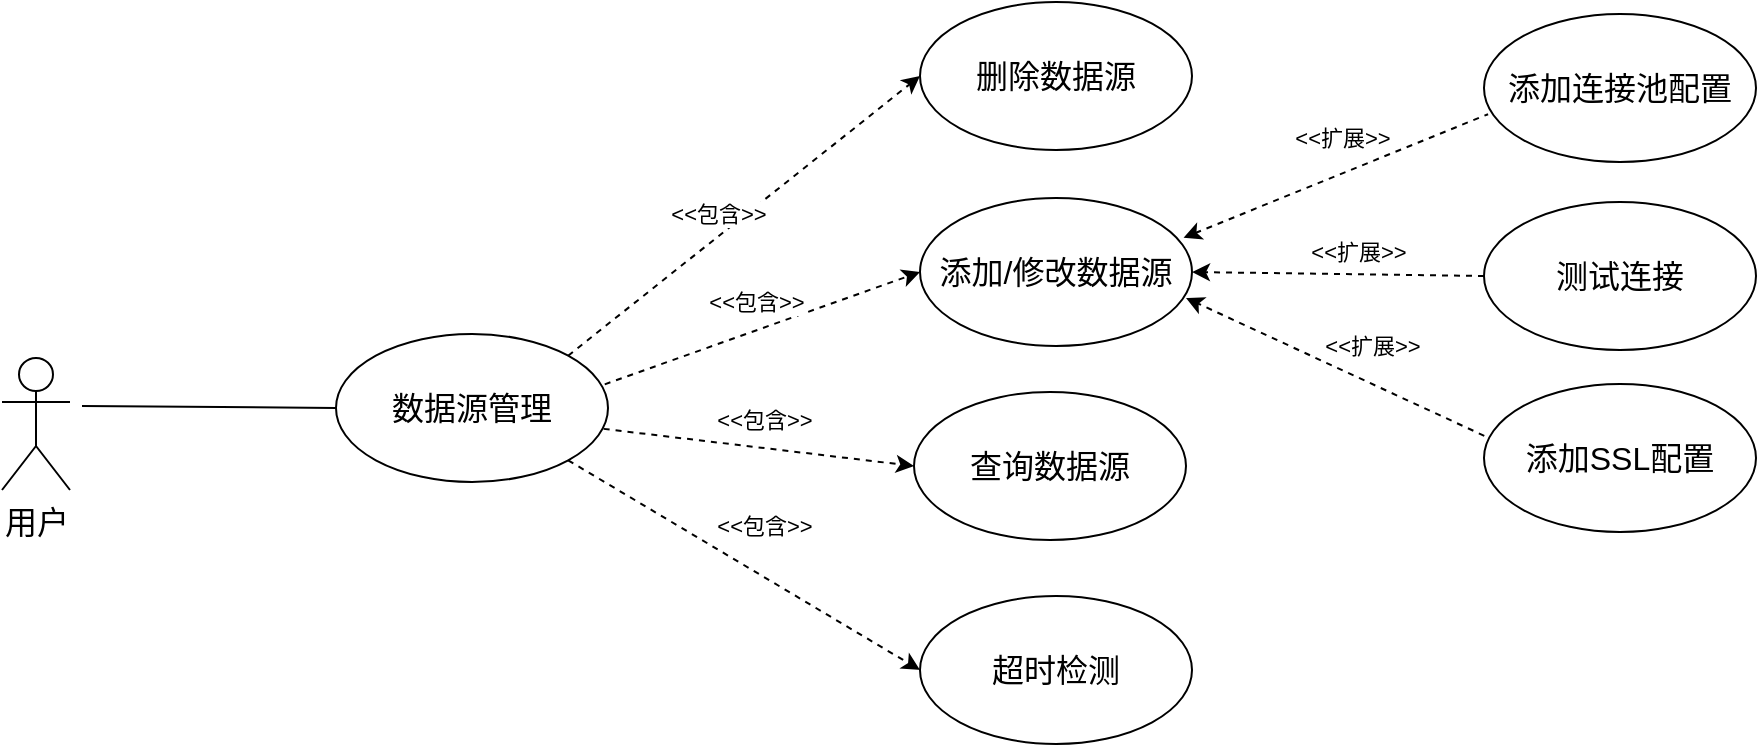 <mxfile version="22.1.18" type="github">
  <diagram name="第 1 页" id="d2w47dnHY5x7jz4g65f2">
    <mxGraphModel dx="1000" dy="539" grid="0" gridSize="10" guides="1" tooltips="1" connect="1" arrows="1" fold="1" page="1" pageScale="1" pageWidth="3300" pageHeight="4681" math="0" shadow="0">
      <root>
        <mxCell id="0" />
        <mxCell id="1" parent="0" />
        <mxCell id="noPxRsttLBg4zywBaVQB-3" style="rounded=0;orthogonalLoop=1;jettySize=auto;html=1;entryX=0;entryY=0.5;entryDx=0;entryDy=0;endArrow=none;endFill=0;" edge="1" parent="1" target="noPxRsttLBg4zywBaVQB-2">
          <mxGeometry relative="1" as="geometry">
            <mxPoint x="450" y="433" as="sourcePoint" />
          </mxGeometry>
        </mxCell>
        <mxCell id="noPxRsttLBg4zywBaVQB-1" value="&lt;font style=&quot;font-size: 16px;&quot;&gt;用户&lt;/font&gt;" style="shape=umlActor;verticalLabelPosition=bottom;verticalAlign=top;html=1;" vertex="1" parent="1">
          <mxGeometry x="410" y="409" width="34" height="66" as="geometry" />
        </mxCell>
        <mxCell id="noPxRsttLBg4zywBaVQB-6" style="rounded=0;orthogonalLoop=1;jettySize=auto;html=1;exitX=1;exitY=0;exitDx=0;exitDy=0;entryX=0;entryY=0.5;entryDx=0;entryDy=0;dashed=1;" edge="1" parent="1" source="noPxRsttLBg4zywBaVQB-2" target="noPxRsttLBg4zywBaVQB-4">
          <mxGeometry relative="1" as="geometry" />
        </mxCell>
        <mxCell id="noPxRsttLBg4zywBaVQB-7" value="&amp;lt;&amp;lt;包含&amp;gt;&amp;gt;" style="edgeLabel;html=1;align=center;verticalAlign=middle;resizable=0;points=[];" vertex="1" connectable="0" parent="noPxRsttLBg4zywBaVQB-6">
          <mxGeometry x="-0.098" y="3" relative="1" as="geometry">
            <mxPoint x="-3" y="-6" as="offset" />
          </mxGeometry>
        </mxCell>
        <mxCell id="noPxRsttLBg4zywBaVQB-20" style="rounded=0;orthogonalLoop=1;jettySize=auto;html=1;exitX=0.984;exitY=0.641;exitDx=0;exitDy=0;entryX=0;entryY=0.5;entryDx=0;entryDy=0;dashed=1;exitPerimeter=0;" edge="1" parent="1" source="noPxRsttLBg4zywBaVQB-2" target="noPxRsttLBg4zywBaVQB-19">
          <mxGeometry relative="1" as="geometry" />
        </mxCell>
        <mxCell id="noPxRsttLBg4zywBaVQB-2" value="&lt;font style=&quot;font-size: 16px;&quot;&gt;数据源管理&lt;/font&gt;" style="ellipse;whiteSpace=wrap;html=1;" vertex="1" parent="1">
          <mxGeometry x="577" y="397" width="136" height="74" as="geometry" />
        </mxCell>
        <mxCell id="noPxRsttLBg4zywBaVQB-4" value="&lt;span style=&quot;font-size: 16px;&quot;&gt;删除数据源&lt;/span&gt;" style="ellipse;whiteSpace=wrap;html=1;" vertex="1" parent="1">
          <mxGeometry x="869" y="231" width="136" height="74" as="geometry" />
        </mxCell>
        <mxCell id="noPxRsttLBg4zywBaVQB-28" style="rounded=0;orthogonalLoop=1;jettySize=auto;html=1;exitX=0.969;exitY=0.269;exitDx=0;exitDy=0;entryX=0.015;entryY=0.677;entryDx=0;entryDy=0;exitPerimeter=0;entryPerimeter=0;startArrow=classic;startFill=1;endArrow=none;endFill=0;dashed=1;" edge="1" parent="1" source="noPxRsttLBg4zywBaVQB-5" target="noPxRsttLBg4zywBaVQB-27">
          <mxGeometry relative="1" as="geometry" />
        </mxCell>
        <mxCell id="noPxRsttLBg4zywBaVQB-5" value="&lt;span style=&quot;font-size: 16px;&quot;&gt;添加/修改数据源&lt;/span&gt;" style="ellipse;whiteSpace=wrap;html=1;" vertex="1" parent="1">
          <mxGeometry x="869" y="329" width="136" height="74" as="geometry" />
        </mxCell>
        <mxCell id="noPxRsttLBg4zywBaVQB-9" style="rounded=0;orthogonalLoop=1;jettySize=auto;html=1;exitX=0.988;exitY=0.34;exitDx=0;exitDy=0;entryX=0;entryY=0.5;entryDx=0;entryDy=0;dashed=1;exitPerimeter=0;" edge="1" parent="1" source="noPxRsttLBg4zywBaVQB-2" target="noPxRsttLBg4zywBaVQB-5">
          <mxGeometry relative="1" as="geometry">
            <mxPoint x="703" y="418" as="sourcePoint" />
            <mxPoint x="846" y="335" as="targetPoint" />
          </mxGeometry>
        </mxCell>
        <mxCell id="noPxRsttLBg4zywBaVQB-10" value="&amp;lt;&amp;lt;包含&amp;gt;&amp;gt;" style="edgeLabel;html=1;align=center;verticalAlign=middle;resizable=0;points=[];" vertex="1" connectable="0" parent="noPxRsttLBg4zywBaVQB-9">
          <mxGeometry x="-0.098" y="3" relative="1" as="geometry">
            <mxPoint x="5" y="-13" as="offset" />
          </mxGeometry>
        </mxCell>
        <mxCell id="noPxRsttLBg4zywBaVQB-15" value="&lt;span style=&quot;font-size: 16px;&quot;&gt;测试连接&lt;/span&gt;" style="ellipse;whiteSpace=wrap;html=1;" vertex="1" parent="1">
          <mxGeometry x="1151" y="331" width="136" height="74" as="geometry" />
        </mxCell>
        <mxCell id="noPxRsttLBg4zywBaVQB-17" style="rounded=0;orthogonalLoop=1;jettySize=auto;html=1;dashed=1;exitX=0;exitY=0.5;exitDx=0;exitDy=0;entryX=1;entryY=0.5;entryDx=0;entryDy=0;" edge="1" parent="1" source="noPxRsttLBg4zywBaVQB-15" target="noPxRsttLBg4zywBaVQB-5">
          <mxGeometry relative="1" as="geometry">
            <mxPoint x="1058" y="492" as="sourcePoint" />
            <mxPoint x="970" y="467" as="targetPoint" />
          </mxGeometry>
        </mxCell>
        <mxCell id="noPxRsttLBg4zywBaVQB-18" value="&amp;lt;&amp;lt;扩展&amp;gt;&amp;gt;" style="edgeLabel;html=1;align=center;verticalAlign=middle;resizable=0;points=[];" vertex="1" connectable="0" parent="1">
          <mxGeometry x="865.995" y="408.998" as="geometry">
            <mxPoint x="222" y="-53" as="offset" />
          </mxGeometry>
        </mxCell>
        <mxCell id="noPxRsttLBg4zywBaVQB-19" value="&lt;span style=&quot;font-size: 16px;&quot;&gt;查询数据源&lt;/span&gt;" style="ellipse;whiteSpace=wrap;html=1;" vertex="1" parent="1">
          <mxGeometry x="866" y="426" width="136" height="74" as="geometry" />
        </mxCell>
        <mxCell id="noPxRsttLBg4zywBaVQB-21" value="&lt;span style=&quot;font-size: 16px;&quot;&gt;超时检测&lt;/span&gt;" style="ellipse;whiteSpace=wrap;html=1;" vertex="1" parent="1">
          <mxGeometry x="869" y="528" width="136" height="74" as="geometry" />
        </mxCell>
        <mxCell id="noPxRsttLBg4zywBaVQB-24" value="&amp;lt;&amp;lt;包含&amp;gt;&amp;gt;" style="edgeLabel;html=1;align=center;verticalAlign=middle;resizable=0;points=[];" vertex="1" connectable="0" parent="1">
          <mxGeometry x="774.995" y="436.998" as="geometry">
            <mxPoint x="16" y="3" as="offset" />
          </mxGeometry>
        </mxCell>
        <mxCell id="noPxRsttLBg4zywBaVQB-25" style="rounded=0;orthogonalLoop=1;jettySize=auto;html=1;entryX=0;entryY=0.5;entryDx=0;entryDy=0;dashed=1;exitX=1;exitY=1;exitDx=0;exitDy=0;" edge="1" parent="1" source="noPxRsttLBg4zywBaVQB-2" target="noPxRsttLBg4zywBaVQB-21">
          <mxGeometry relative="1" as="geometry">
            <mxPoint x="703" y="470" as="sourcePoint" />
            <mxPoint x="848" y="573" as="targetPoint" />
          </mxGeometry>
        </mxCell>
        <mxCell id="noPxRsttLBg4zywBaVQB-26" value="&amp;lt;&amp;lt;包含&amp;gt;&amp;gt;" style="edgeLabel;html=1;align=center;verticalAlign=middle;resizable=0;points=[];" vertex="1" connectable="0" parent="1">
          <mxGeometry x="774.995" y="489.998" as="geometry">
            <mxPoint x="16" y="3" as="offset" />
          </mxGeometry>
        </mxCell>
        <mxCell id="noPxRsttLBg4zywBaVQB-27" value="&lt;span style=&quot;font-size: 16px;&quot;&gt;添加连接池配置&lt;/span&gt;" style="ellipse;whiteSpace=wrap;html=1;" vertex="1" parent="1">
          <mxGeometry x="1151" y="237" width="136" height="74" as="geometry" />
        </mxCell>
        <mxCell id="noPxRsttLBg4zywBaVQB-30" value="&amp;lt;&amp;lt;扩展&amp;gt;&amp;gt;" style="edgeLabel;html=1;align=center;verticalAlign=middle;resizable=0;points=[];" vertex="1" connectable="0" parent="1">
          <mxGeometry x="857.995" y="351.998" as="geometry">
            <mxPoint x="222" y="-53" as="offset" />
          </mxGeometry>
        </mxCell>
        <mxCell id="noPxRsttLBg4zywBaVQB-31" value="&lt;span style=&quot;font-size: 16px;&quot;&gt;添加SSL配置&lt;/span&gt;" style="ellipse;whiteSpace=wrap;html=1;" vertex="1" parent="1">
          <mxGeometry x="1151" y="422" width="136" height="74" as="geometry" />
        </mxCell>
        <mxCell id="noPxRsttLBg4zywBaVQB-32" style="rounded=0;orthogonalLoop=1;jettySize=auto;html=1;dashed=1;exitX=0.001;exitY=0.35;exitDx=0;exitDy=0;entryX=1;entryY=0.5;entryDx=0;entryDy=0;exitPerimeter=0;" edge="1" parent="1" source="noPxRsttLBg4zywBaVQB-31">
          <mxGeometry relative="1" as="geometry">
            <mxPoint x="1138.0" y="462" as="sourcePoint" />
            <mxPoint x="1002" y="379" as="targetPoint" />
          </mxGeometry>
        </mxCell>
        <mxCell id="noPxRsttLBg4zywBaVQB-33" value="&amp;lt;&amp;lt;扩展&amp;gt;&amp;gt;" style="edgeLabel;html=1;align=center;verticalAlign=middle;resizable=0;points=[];" vertex="1" connectable="0" parent="1">
          <mxGeometry x="872.995" y="455.998" as="geometry">
            <mxPoint x="222" y="-53" as="offset" />
          </mxGeometry>
        </mxCell>
      </root>
    </mxGraphModel>
  </diagram>
</mxfile>
